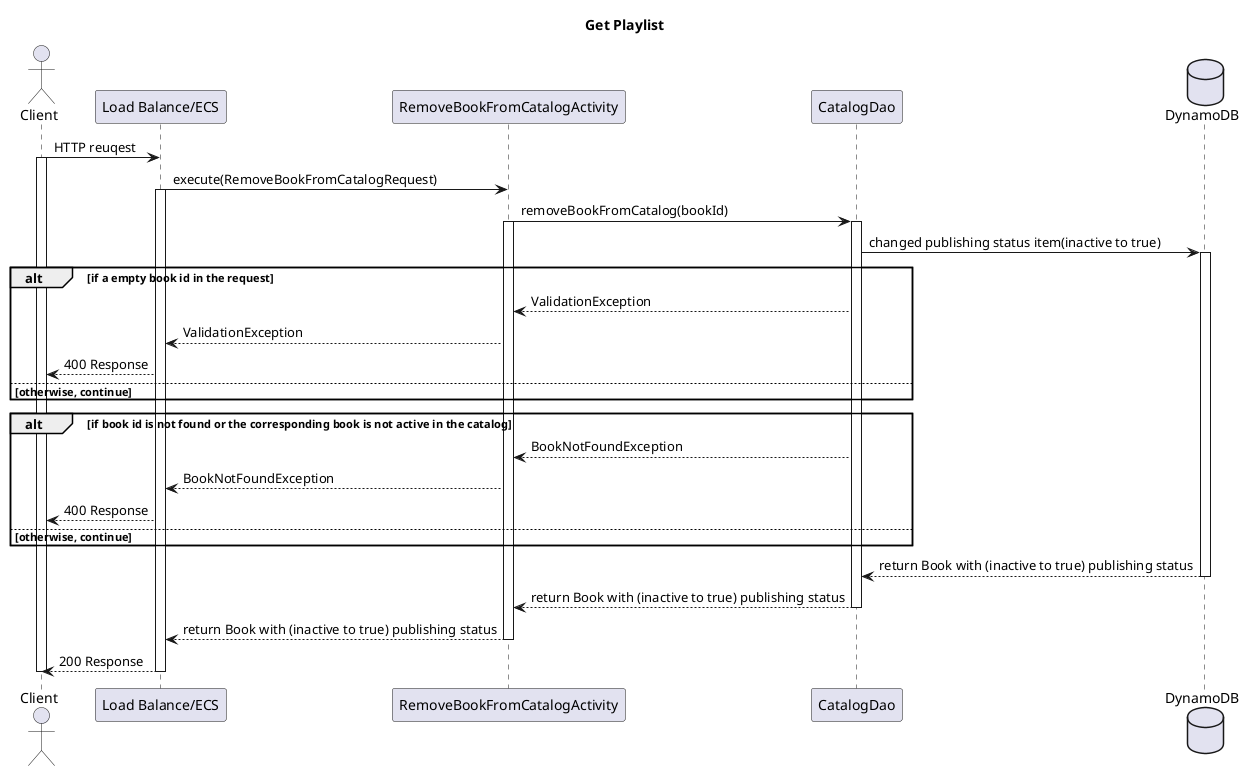 
@startuml
title Get Playlist

actor Client
participant "Load Balance/ECS"
participant RemoveBookFromCatalogActivity
participant CatalogDao


database DynamoDB

Client -> "Load Balance/ECS" : HTTP reuqest
activate Client
"Load Balance/ECS" -> RemoveBookFromCatalogActivity : execute(RemoveBookFromCatalogRequest)
activate "Load Balance/ECS"

RemoveBookFromCatalogActivity -> CatalogDao : removeBookFromCatalog(bookId)
activate RemoveBookFromCatalogActivity
activate CatalogDao
CatalogDao -> DynamoDB : changed publishing status item(inactive to true)
activate DynamoDB

alt if a empty book id in the request

    RemoveBookFromCatalogActivity <-- CatalogDao : ValidationException
    "Load Balance/ECS" <-- RemoveBookFromCatalogActivity : ValidationException
    Client <-- "Load Balance/ECS" : 400 Response
else otherwise, continue
end

alt if book id is not found or the corresponding book is not active in the catalog

    RemoveBookFromCatalogActivity <-- CatalogDao : BookNotFoundException
    "Load Balance/ECS" <-- RemoveBookFromCatalogActivity : BookNotFoundException
    Client <-- "Load Balance/ECS" : 400 Response
else otherwise, continue
end

CatalogDao <-- DynamoDB : return Book with (inactive to true) publishing status
deactivate DynamoDB
CatalogDao --> RemoveBookFromCatalogActivity : return Book with (inactive to true) publishing status
deactivate CatalogDao
RemoveBookFromCatalogActivity --> "Load Balance/ECS": return Book with (inactive to true) publishing status
deactivate RemoveBookFromCatalogActivity
"Load Balance/ECS" --> Client : 200 Response
deactivate "Load Balance/ECS"
deactivate Client

@enduml
